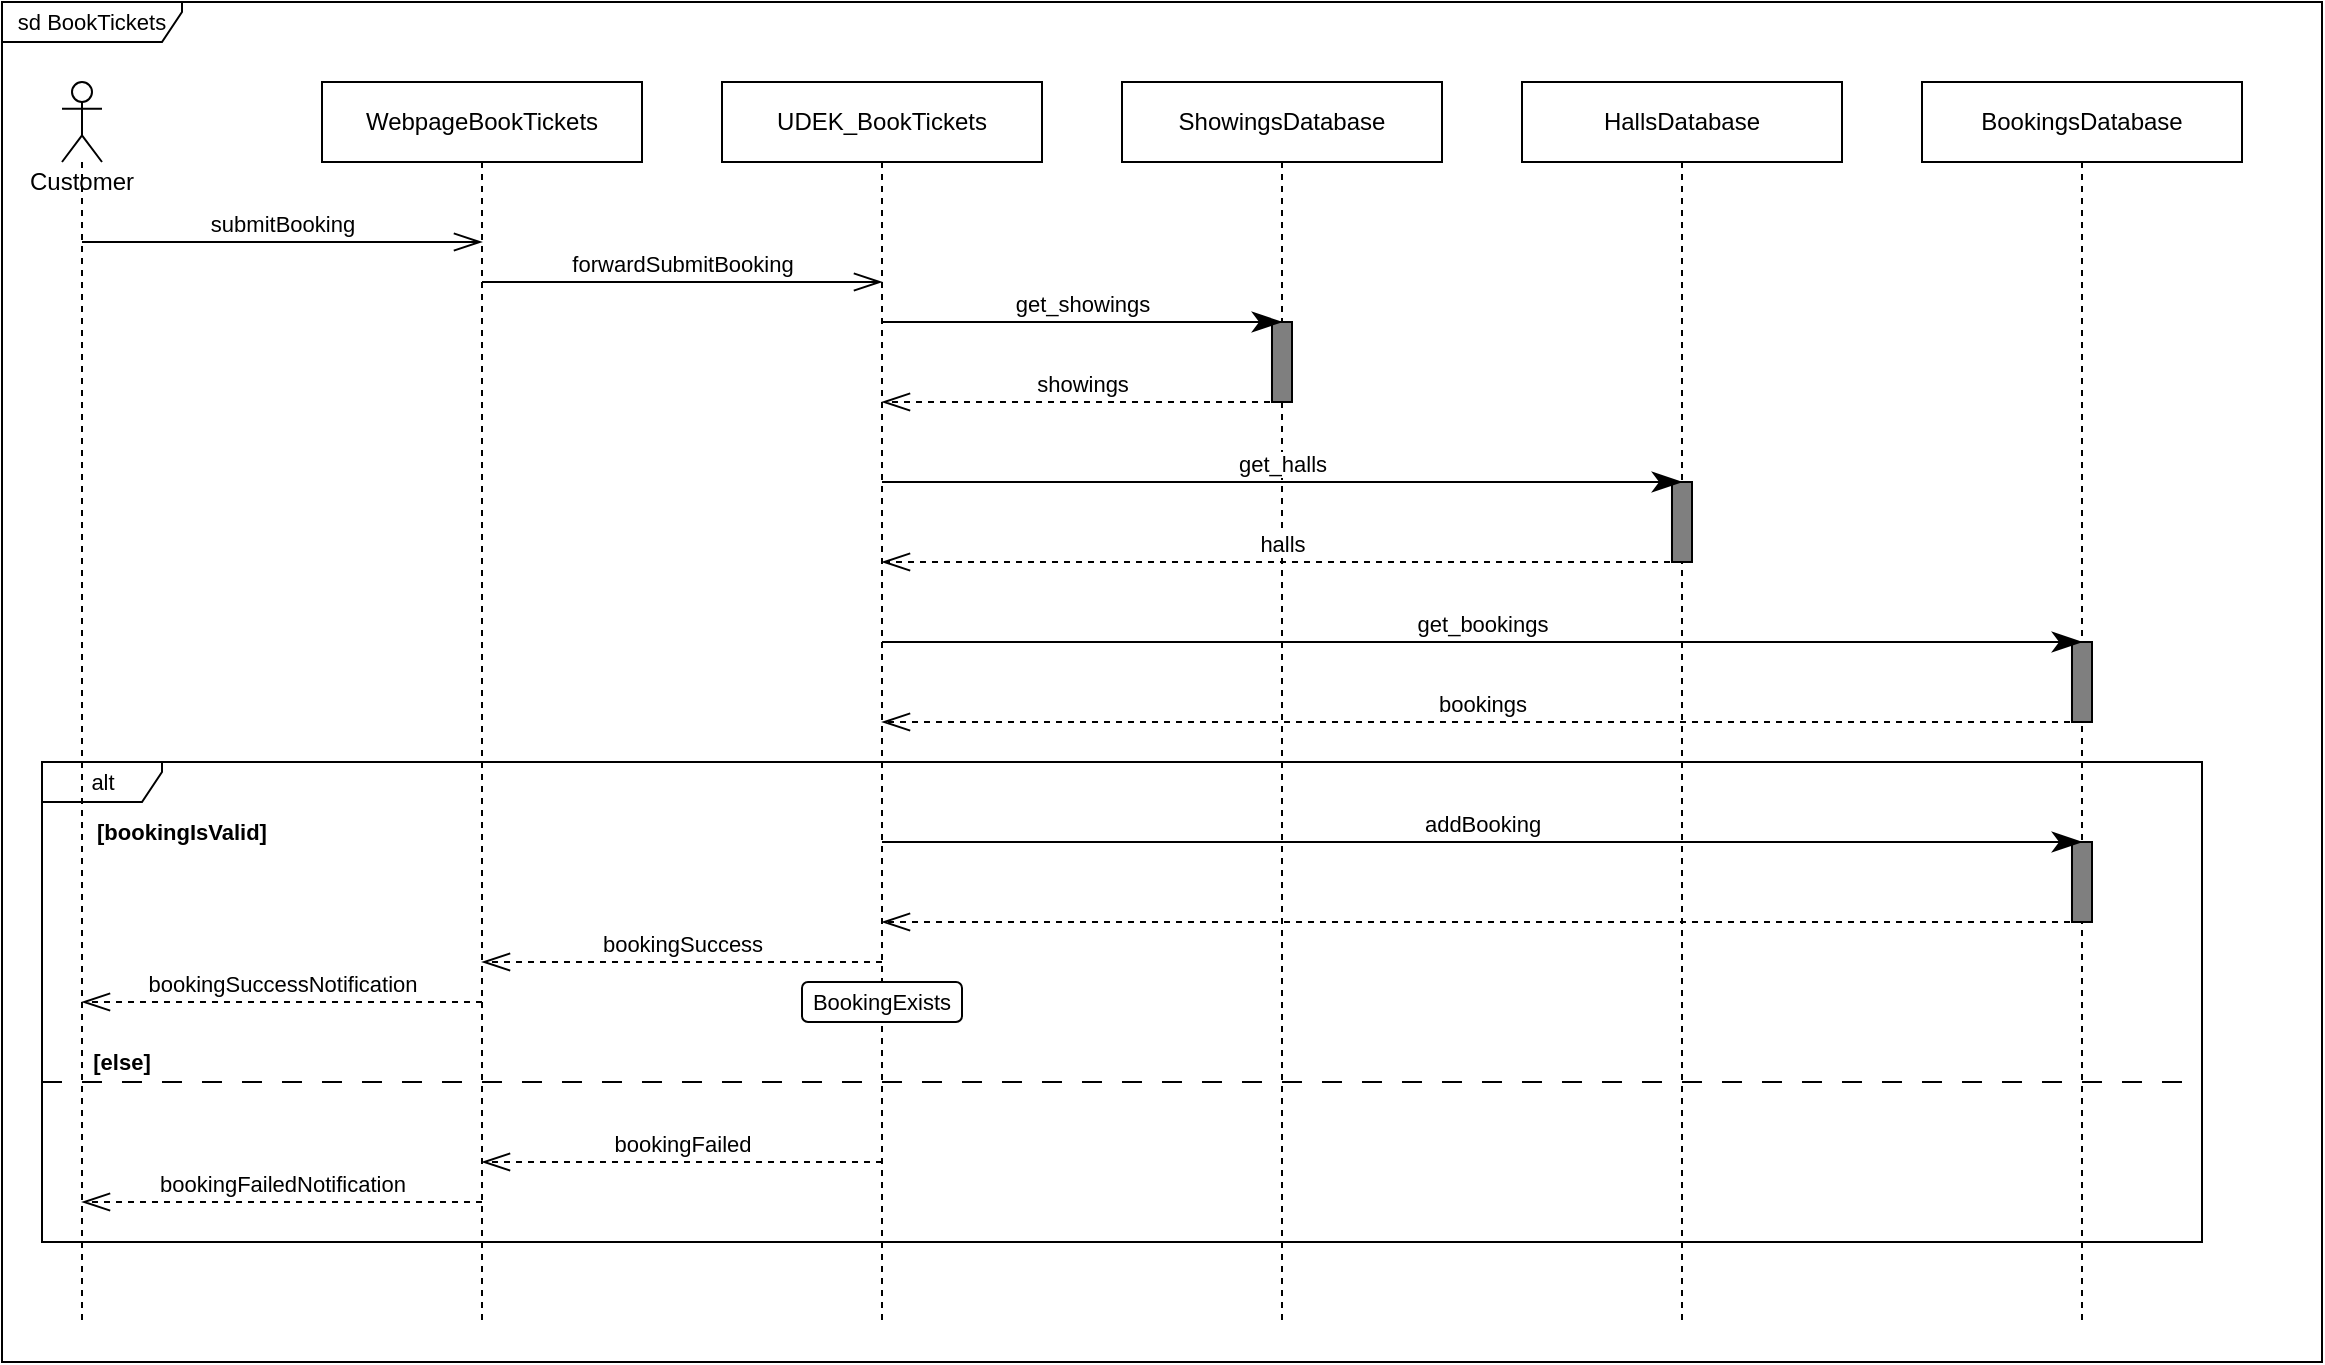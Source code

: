 <mxfile version="16.5.1" type="device"><diagram id="UbSpJXMvINvI6A48w-Lx" name="Page-1"><mxGraphModel dx="1964" dy="1176" grid="1" gridSize="10" guides="1" tooltips="1" connect="1" arrows="1" fold="1" page="1" pageScale="1" pageWidth="3300" pageHeight="2339" math="0" shadow="0"><root><mxCell id="0"/><mxCell id="X5XjearkuYIkrU80L7tD-60" value="Diagram Frame" style="locked=1;" parent="0"/><mxCell id="X5XjearkuYIkrU80L7tD-62" value="sd BookTickets" style="shape=umlFrame;whiteSpace=wrap;html=1;fontFamily=Helvetica;fontSize=11;fontColor=default;strokeWidth=1;fillColor=default;gradientColor=none;width=90;height=20;connectable=0;allowArrows=0;" parent="X5XjearkuYIkrU80L7tD-60" vertex="1"><mxGeometry x="40" y="40" width="1160" height="680" as="geometry"/></mxCell><object label="Lifelines&#10;" id="1"><mxCell style="" parent="0"/></object><mxCell id="X5XjearkuYIkrU80L7tD-1" value="Customer" style="shape=umlLifeline;participant=umlActor;perimeter=lifelinePerimeter;whiteSpace=wrap;html=1;container=0;collapsible=0;recursiveResize=0;verticalAlign=top;spacingTop=36;outlineConnect=0;connectable=0;allowArrows=0;" parent="1" vertex="1"><mxGeometry x="70" y="80" width="20" height="620" as="geometry"/></mxCell><mxCell id="X5XjearkuYIkrU80L7tD-2" value="UDEK_BookTickets" style="shape=umlLifeline;perimeter=lifelinePerimeter;whiteSpace=wrap;html=1;container=0;collapsible=0;recursiveResize=0;outlineConnect=0;connectable=0;allowArrows=0;" parent="1" vertex="1"><mxGeometry x="400" y="80" width="160" height="620" as="geometry"/></mxCell><mxCell id="X5XjearkuYIkrU80L7tD-3" value="WebpageBookTickets" style="shape=umlLifeline;perimeter=lifelinePerimeter;whiteSpace=wrap;html=1;container=0;collapsible=0;recursiveResize=0;outlineConnect=0;connectable=0;allowArrows=0;" parent="1" vertex="1"><mxGeometry x="200" y="80" width="160" height="620" as="geometry"/></mxCell><mxCell id="X5XjearkuYIkrU80L7tD-4" value="ShowingsDatabase" style="shape=umlLifeline;perimeter=lifelinePerimeter;whiteSpace=wrap;html=1;container=0;collapsible=0;recursiveResize=0;outlineConnect=0;connectable=0;allowArrows=0;" parent="1" vertex="1"><mxGeometry x="600" y="80" width="160" height="620" as="geometry"/></mxCell><mxCell id="pIz_2mdzQ10Mj_JowrwZ-1" value="HallsDatabase" style="shape=umlLifeline;perimeter=lifelinePerimeter;whiteSpace=wrap;html=1;container=0;collapsible=0;recursiveResize=0;outlineConnect=0;connectable=0;allowArrows=0;" vertex="1" parent="1"><mxGeometry x="800" y="80" width="160" height="620" as="geometry"/></mxCell><mxCell id="pIz_2mdzQ10Mj_JowrwZ-2" value="BookingsDatabase" style="shape=umlLifeline;perimeter=lifelinePerimeter;whiteSpace=wrap;html=1;container=0;collapsible=0;recursiveResize=0;outlineConnect=0;connectable=0;allowArrows=0;" vertex="1" parent="1"><mxGeometry x="1000" y="80" width="160" height="620" as="geometry"/></mxCell><object label="Frames" id="X5XjearkuYIkrU80L7tD-9"><mxCell style="" parent="0"/></object><mxCell id="X5XjearkuYIkrU80L7tD-24" value="alt" style="shape=umlFrame;tabWidth=110;tabHeight=30;tabPosition=left;html=1;boundedLbl=1;labelInHeader=1;width=60;height=20;fontFamily=Helvetica;fontSize=11;fontColor=default;fillColor=none;connectable=0;allowArrows=0;dropTarget=0;recursiveResize=0;" parent="X5XjearkuYIkrU80L7tD-9" vertex="1"><mxGeometry x="60" y="420" width="1080" height="240" as="geometry"/></mxCell><mxCell id="X5XjearkuYIkrU80L7tD-25" value="" style="line;strokeWidth=1;dashed=1;dashPattern=10 10" parent="X5XjearkuYIkrU80L7tD-24" vertex="1"><mxGeometry y="150" width="1080" height="20" as="geometry"/></mxCell><mxCell id="X5XjearkuYIkrU80L7tD-26" value="&lt;b&gt;[bookingIsValid]&lt;/b&gt;" style="text;html=1;strokeColor=none;fillColor=none;align=center;verticalAlign=middle;whiteSpace=wrap;rounded=0;dashed=1;fontFamily=Helvetica;fontSize=11;fontColor=default;" parent="X5XjearkuYIkrU80L7tD-24" vertex="1"><mxGeometry x="20" y="20" width="100" height="30" as="geometry"/></mxCell><mxCell id="X5XjearkuYIkrU80L7tD-27" value="&lt;b&gt;[else]&lt;/b&gt;" style="text;html=1;strokeColor=none;fillColor=none;align=center;verticalAlign=middle;whiteSpace=wrap;rounded=0;dashed=1;fontFamily=Helvetica;fontSize=11;fontColor=default;" parent="X5XjearkuYIkrU80L7tD-24" vertex="1"><mxGeometry x="20" y="140" width="40" height="20" as="geometry"/></mxCell><object label="Boxes" id="X5XjearkuYIkrU80L7tD-17"><mxCell style="" parent="0"/></object><mxCell id="X5XjearkuYIkrU80L7tD-18" value="" style="rounded=0;whiteSpace=wrap;html=1;fontFamily=Helvetica;fontSize=11;fontColor=default;fillColor=#7F7F7F;imageAlign=left;" parent="X5XjearkuYIkrU80L7tD-17" vertex="1"><mxGeometry x="675" y="200" width="10" height="40" as="geometry"/></mxCell><mxCell id="pIz_2mdzQ10Mj_JowrwZ-4" value="" style="rounded=0;whiteSpace=wrap;html=1;fontFamily=Helvetica;fontSize=11;fontColor=default;fillColor=#7F7F7F;imageAlign=left;" vertex="1" parent="X5XjearkuYIkrU80L7tD-17"><mxGeometry x="875" y="280" width="10" height="40" as="geometry"/></mxCell><mxCell id="pIz_2mdzQ10Mj_JowrwZ-6" value="" style="rounded=0;whiteSpace=wrap;html=1;fontFamily=Helvetica;fontSize=11;fontColor=default;fillColor=#7F7F7F;imageAlign=left;" vertex="1" parent="X5XjearkuYIkrU80L7tD-17"><mxGeometry x="1075" y="360" width="10" height="40" as="geometry"/></mxCell><mxCell id="pIz_2mdzQ10Mj_JowrwZ-14" value="" style="rounded=0;whiteSpace=wrap;html=1;fontFamily=Helvetica;fontSize=11;fontColor=default;fillColor=#7F7F7F;imageAlign=left;" vertex="1" parent="X5XjearkuYIkrU80L7tD-17"><mxGeometry x="1075" y="460" width="10" height="40" as="geometry"/></mxCell><object label="Arrows&#10;" id="X5XjearkuYIkrU80L7tD-5"><mxCell style="" parent="0"/></object><mxCell id="X5XjearkuYIkrU80L7tD-7" value="submitBooking" style="endArrow=openThin;html=1;rounded=0;labelBackgroundColor=default;fontFamily=Helvetica;fontSize=11;fontColor=default;startSize=12;endSize=12;strokeColor=default;shape=connector;endFill=0;verticalAlign=bottom;" parent="X5XjearkuYIkrU80L7tD-5" edge="1"><mxGeometry width="50" height="50" relative="1" as="geometry"><mxPoint x="80" y="160" as="sourcePoint"/><mxPoint x="280" y="160" as="targetPoint"/></mxGeometry></mxCell><mxCell id="X5XjearkuYIkrU80L7tD-8" value="forwardSubmitBooking" style="endArrow=openThin;html=1;rounded=0;labelBackgroundColor=default;fontFamily=Helvetica;fontSize=11;fontColor=default;startSize=12;endSize=12;strokeColor=default;shape=connector;endFill=0;verticalAlign=bottom;" parent="X5XjearkuYIkrU80L7tD-5" edge="1"><mxGeometry width="50" height="50" relative="1" as="geometry"><mxPoint x="280" y="180" as="sourcePoint"/><mxPoint x="480" y="180" as="targetPoint"/></mxGeometry></mxCell><mxCell id="X5XjearkuYIkrU80L7tD-28" value="addBooking" style="endArrow=classicThin;html=1;rounded=0;labelBackgroundColor=default;fontFamily=Helvetica;fontSize=11;fontColor=default;startSize=12;endSize=12;strokeColor=default;shape=connector;endFill=1;verticalAlign=bottom;" parent="X5XjearkuYIkrU80L7tD-5" edge="1"><mxGeometry width="50" height="50" relative="1" as="geometry"><mxPoint x="480" y="460" as="sourcePoint"/><mxPoint x="1080" y="460" as="targetPoint"/></mxGeometry></mxCell><mxCell id="X5XjearkuYIkrU80L7tD-30" value="bookingSuccess" style="endArrow=openThin;html=1;rounded=0;labelBackgroundColor=default;fontFamily=Helvetica;fontSize=11;fontColor=default;startSize=12;endSize=12;strokeColor=default;shape=connector;endFill=0;verticalAlign=bottom;dashed=1;" parent="X5XjearkuYIkrU80L7tD-5" edge="1"><mxGeometry width="50" height="50" relative="1" as="geometry"><mxPoint x="480" y="520" as="sourcePoint"/><mxPoint x="280" y="520" as="targetPoint"/></mxGeometry></mxCell><mxCell id="X5XjearkuYIkrU80L7tD-31" value="bookingFailed" style="endArrow=openThin;html=1;rounded=0;labelBackgroundColor=default;fontFamily=Helvetica;fontSize=11;fontColor=default;startSize=12;endSize=12;strokeColor=default;shape=connector;endFill=0;verticalAlign=bottom;dashed=1;" parent="X5XjearkuYIkrU80L7tD-5" edge="1"><mxGeometry width="50" height="50" relative="1" as="geometry"><mxPoint x="480" y="620" as="sourcePoint"/><mxPoint x="280" y="620" as="targetPoint"/></mxGeometry></mxCell><mxCell id="X5XjearkuYIkrU80L7tD-32" value="bookingSuccessNotification" style="endArrow=openThin;html=1;rounded=0;labelBackgroundColor=default;fontFamily=Helvetica;fontSize=11;fontColor=default;startSize=12;endSize=12;strokeColor=default;shape=connector;endFill=0;verticalAlign=bottom;dashed=1;" parent="X5XjearkuYIkrU80L7tD-5" edge="1"><mxGeometry width="50" height="50" relative="1" as="geometry"><mxPoint x="280" y="540" as="sourcePoint"/><mxPoint x="80" y="540" as="targetPoint"/></mxGeometry></mxCell><mxCell id="X5XjearkuYIkrU80L7tD-34" value="bookingFailedNotification" style="endArrow=openThin;html=1;rounded=0;labelBackgroundColor=default;fontFamily=Helvetica;fontSize=11;fontColor=default;startSize=12;endSize=12;strokeColor=default;shape=connector;endFill=0;verticalAlign=bottom;dashed=1;" parent="X5XjearkuYIkrU80L7tD-5" edge="1"><mxGeometry width="50" height="50" relative="1" as="geometry"><mxPoint x="280" y="640" as="sourcePoint"/><mxPoint x="80" y="640" as="targetPoint"/></mxGeometry></mxCell><mxCell id="X5XjearkuYIkrU80L7tD-35" value="showings" style="edgeStyle=none;shape=connector;rounded=0;orthogonalLoop=1;jettySize=auto;html=1;labelBackgroundColor=default;fontFamily=Helvetica;fontSize=11;fontColor=default;endArrow=openThin;endFill=0;startSize=12;endSize=12;strokeColor=default;dashed=1;verticalAlign=bottom;" parent="X5XjearkuYIkrU80L7tD-5" edge="1"><mxGeometry relative="1" as="geometry"><mxPoint x="480" y="240" as="targetPoint"/><mxPoint x="680" y="240" as="sourcePoint"/></mxGeometry></mxCell><mxCell id="X5XjearkuYIkrU80L7tD-36" value="get_showings" style="endArrow=classicThin;html=1;rounded=0;labelBackgroundColor=default;fontFamily=Helvetica;fontSize=11;fontColor=default;startSize=12;endSize=12;strokeColor=default;shape=connector;endFill=1;verticalAlign=bottom;" parent="X5XjearkuYIkrU80L7tD-5" edge="1"><mxGeometry width="50" height="50" relative="1" as="geometry"><mxPoint x="480" y="200" as="sourcePoint"/><mxPoint x="680" y="200" as="targetPoint"/></mxGeometry></mxCell><mxCell id="pIz_2mdzQ10Mj_JowrwZ-3" value="get_halls" style="endArrow=classicThin;html=1;rounded=0;labelBackgroundColor=default;fontFamily=Helvetica;fontSize=11;fontColor=default;startSize=12;endSize=12;strokeColor=default;shape=connector;endFill=1;verticalAlign=bottom;" edge="1" parent="X5XjearkuYIkrU80L7tD-5"><mxGeometry width="50" height="50" relative="1" as="geometry"><mxPoint x="480" y="280" as="sourcePoint"/><mxPoint x="880" y="280" as="targetPoint"/></mxGeometry></mxCell><mxCell id="pIz_2mdzQ10Mj_JowrwZ-5" value="halls" style="edgeStyle=none;shape=connector;rounded=0;orthogonalLoop=1;jettySize=auto;html=1;labelBackgroundColor=default;fontFamily=Helvetica;fontSize=11;fontColor=default;endArrow=openThin;endFill=0;startSize=12;endSize=12;strokeColor=default;dashed=1;verticalAlign=bottom;" edge="1" parent="X5XjearkuYIkrU80L7tD-5"><mxGeometry relative="1" as="geometry"><mxPoint x="480" y="320" as="targetPoint"/><mxPoint x="880" y="320" as="sourcePoint"/></mxGeometry></mxCell><mxCell id="pIz_2mdzQ10Mj_JowrwZ-7" value="get_bookings" style="endArrow=classicThin;html=1;rounded=0;labelBackgroundColor=default;fontFamily=Helvetica;fontSize=11;fontColor=default;startSize=12;endSize=12;strokeColor=default;shape=connector;endFill=1;verticalAlign=bottom;" edge="1" parent="X5XjearkuYIkrU80L7tD-5"><mxGeometry width="50" height="50" relative="1" as="geometry"><mxPoint x="480" y="360" as="sourcePoint"/><mxPoint x="1080" y="360" as="targetPoint"/></mxGeometry></mxCell><mxCell id="pIz_2mdzQ10Mj_JowrwZ-8" value="bookings" style="edgeStyle=none;shape=connector;rounded=0;orthogonalLoop=1;jettySize=auto;html=1;labelBackgroundColor=default;fontFamily=Helvetica;fontSize=11;fontColor=default;endArrow=openThin;endFill=0;startSize=12;endSize=12;strokeColor=default;dashed=1;verticalAlign=bottom;" edge="1" parent="X5XjearkuYIkrU80L7tD-5"><mxGeometry relative="1" as="geometry"><mxPoint x="480" y="400" as="targetPoint"/><mxPoint x="1080" y="400" as="sourcePoint"/></mxGeometry></mxCell><mxCell id="pIz_2mdzQ10Mj_JowrwZ-15" value="" style="edgeStyle=none;shape=connector;rounded=0;orthogonalLoop=1;jettySize=auto;html=1;labelBackgroundColor=default;fontFamily=Helvetica;fontSize=11;fontColor=default;endArrow=openThin;endFill=0;startSize=12;endSize=12;strokeColor=default;dashed=1;verticalAlign=bottom;" edge="1" parent="X5XjearkuYIkrU80L7tD-5"><mxGeometry relative="1" as="geometry"><mxPoint x="480" y="500" as="targetPoint"/><mxPoint x="1080" y="500" as="sourcePoint"/></mxGeometry></mxCell><object label="Predicates" id="X5XjearkuYIkrU80L7tD-38"><mxCell style="" parent="0"/></object><mxCell id="X5XjearkuYIkrU80L7tD-49" value="BookingExists" style="rounded=1;whiteSpace=wrap;html=1;fontFamily=Helvetica;fontSize=11;fontColor=default;strokeWidth=1;fillColor=default;gradientColor=none;" parent="X5XjearkuYIkrU80L7tD-38" vertex="1"><mxGeometry x="440" y="530" width="80" height="20" as="geometry"/></mxCell></root></mxGraphModel></diagram></mxfile>